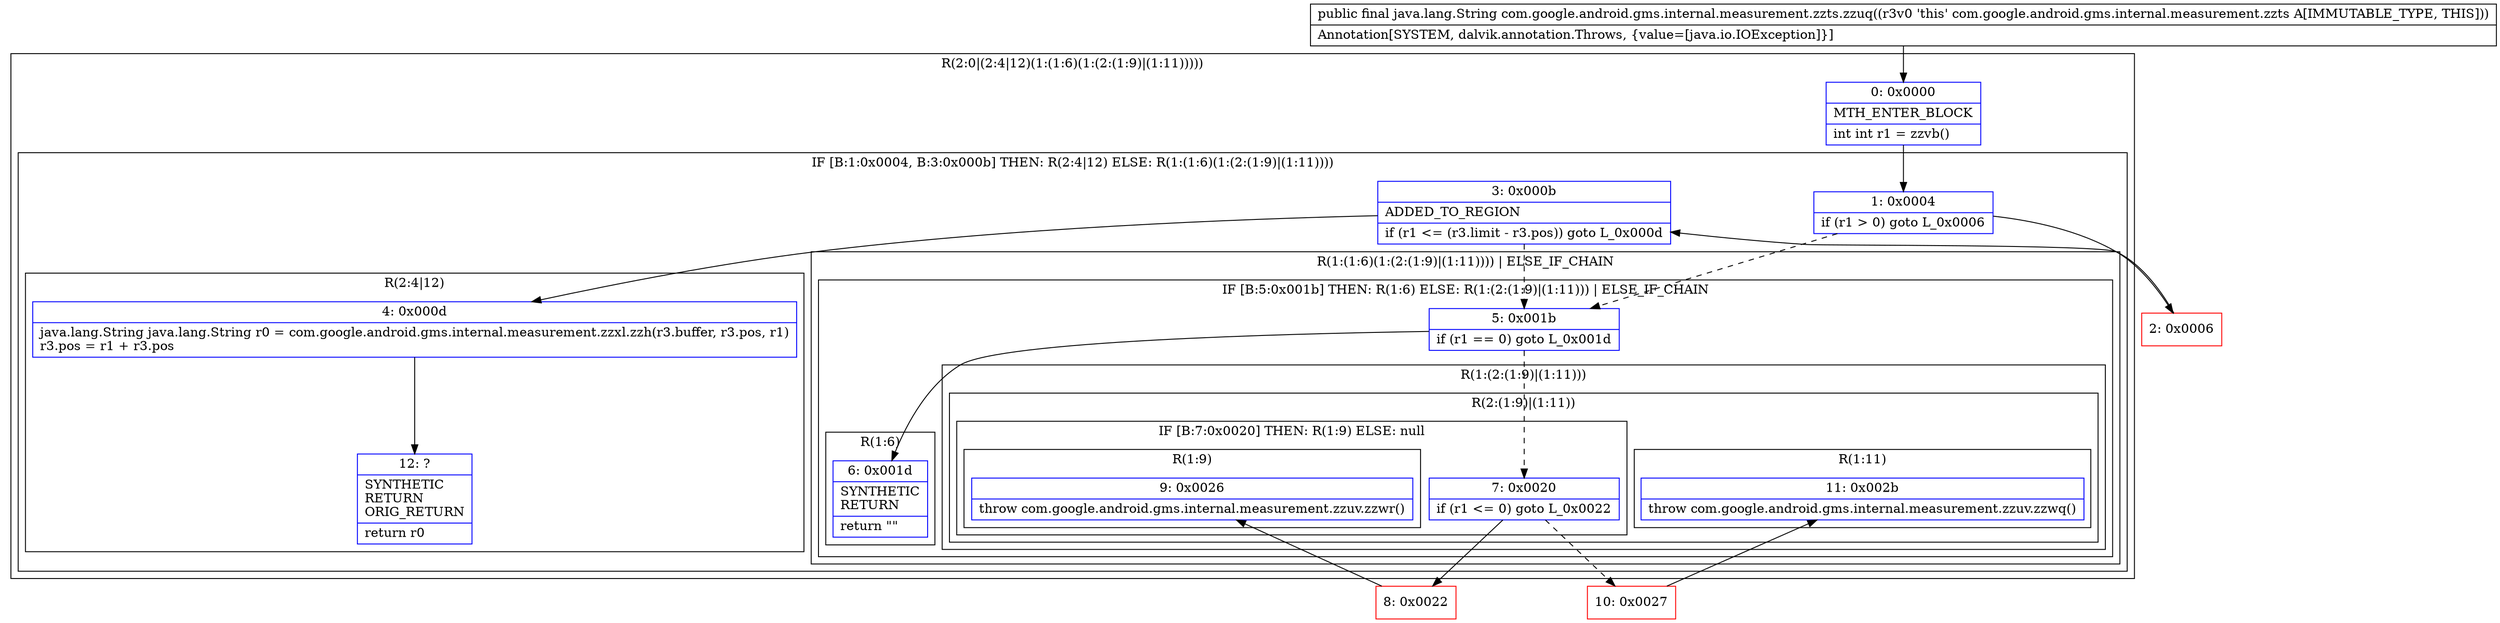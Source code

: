 digraph "CFG forcom.google.android.gms.internal.measurement.zzts.zzuq()Ljava\/lang\/String;" {
subgraph cluster_Region_1074873561 {
label = "R(2:0|(2:4|12)(1:(1:6)(1:(2:(1:9)|(1:11)))))";
node [shape=record,color=blue];
Node_0 [shape=record,label="{0\:\ 0x0000|MTH_ENTER_BLOCK\l|int int r1 = zzvb()\l}"];
subgraph cluster_IfRegion_1161625704 {
label = "IF [B:1:0x0004, B:3:0x000b] THEN: R(2:4|12) ELSE: R(1:(1:6)(1:(2:(1:9)|(1:11))))";
node [shape=record,color=blue];
Node_1 [shape=record,label="{1\:\ 0x0004|if (r1 \> 0) goto L_0x0006\l}"];
Node_3 [shape=record,label="{3\:\ 0x000b|ADDED_TO_REGION\l|if (r1 \<= (r3.limit \- r3.pos)) goto L_0x000d\l}"];
subgraph cluster_Region_2046531729 {
label = "R(2:4|12)";
node [shape=record,color=blue];
Node_4 [shape=record,label="{4\:\ 0x000d|java.lang.String java.lang.String r0 = com.google.android.gms.internal.measurement.zzxl.zzh(r3.buffer, r3.pos, r1)\lr3.pos = r1 + r3.pos\l}"];
Node_12 [shape=record,label="{12\:\ ?|SYNTHETIC\lRETURN\lORIG_RETURN\l|return r0\l}"];
}
subgraph cluster_Region_260731914 {
label = "R(1:(1:6)(1:(2:(1:9)|(1:11)))) | ELSE_IF_CHAIN\l";
node [shape=record,color=blue];
subgraph cluster_IfRegion_965057786 {
label = "IF [B:5:0x001b] THEN: R(1:6) ELSE: R(1:(2:(1:9)|(1:11))) | ELSE_IF_CHAIN\l";
node [shape=record,color=blue];
Node_5 [shape=record,label="{5\:\ 0x001b|if (r1 == 0) goto L_0x001d\l}"];
subgraph cluster_Region_309081121 {
label = "R(1:6)";
node [shape=record,color=blue];
Node_6 [shape=record,label="{6\:\ 0x001d|SYNTHETIC\lRETURN\l|return \"\"\l}"];
}
subgraph cluster_Region_784669265 {
label = "R(1:(2:(1:9)|(1:11)))";
node [shape=record,color=blue];
subgraph cluster_Region_101284312 {
label = "R(2:(1:9)|(1:11))";
node [shape=record,color=blue];
subgraph cluster_IfRegion_1945645215 {
label = "IF [B:7:0x0020] THEN: R(1:9) ELSE: null";
node [shape=record,color=blue];
Node_7 [shape=record,label="{7\:\ 0x0020|if (r1 \<= 0) goto L_0x0022\l}"];
subgraph cluster_Region_1526691639 {
label = "R(1:9)";
node [shape=record,color=blue];
Node_9 [shape=record,label="{9\:\ 0x0026|throw com.google.android.gms.internal.measurement.zzuv.zzwr()\l}"];
}
}
subgraph cluster_Region_692166005 {
label = "R(1:11)";
node [shape=record,color=blue];
Node_11 [shape=record,label="{11\:\ 0x002b|throw com.google.android.gms.internal.measurement.zzuv.zzwq()\l}"];
}
}
}
}
}
}
}
Node_2 [shape=record,color=red,label="{2\:\ 0x0006}"];
Node_8 [shape=record,color=red,label="{8\:\ 0x0022}"];
Node_10 [shape=record,color=red,label="{10\:\ 0x0027}"];
MethodNode[shape=record,label="{public final java.lang.String com.google.android.gms.internal.measurement.zzts.zzuq((r3v0 'this' com.google.android.gms.internal.measurement.zzts A[IMMUTABLE_TYPE, THIS]))  | Annotation[SYSTEM, dalvik.annotation.Throws, \{value=[java.io.IOException]\}]\l}"];
MethodNode -> Node_0;
Node_0 -> Node_1;
Node_1 -> Node_2;
Node_1 -> Node_5[style=dashed];
Node_3 -> Node_4;
Node_3 -> Node_5[style=dashed];
Node_4 -> Node_12;
Node_5 -> Node_6;
Node_5 -> Node_7[style=dashed];
Node_7 -> Node_8;
Node_7 -> Node_10[style=dashed];
Node_2 -> Node_3;
Node_8 -> Node_9;
Node_10 -> Node_11;
}


